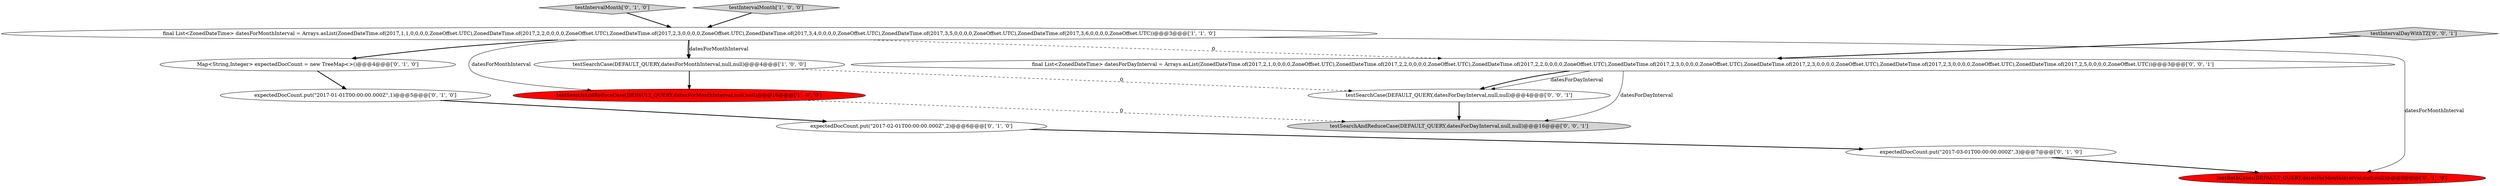 digraph {
7 [style = filled, label = "expectedDocCount.put(\"2017-01-01T00:00:00.000Z\",1)@@@5@@@['0', '1', '0']", fillcolor = white, shape = ellipse image = "AAA0AAABBB2BBB"];
6 [style = filled, label = "expectedDocCount.put(\"2017-02-01T00:00:00.000Z\",2)@@@6@@@['0', '1', '0']", fillcolor = white, shape = ellipse image = "AAA0AAABBB2BBB"];
10 [style = filled, label = "final List<ZonedDateTime> datesForDayInterval = Arrays.asList(ZonedDateTime.of(2017,2,1,0,0,0,0,ZoneOffset.UTC),ZonedDateTime.of(2017,2,2,0,0,0,0,ZoneOffset.UTC),ZonedDateTime.of(2017,2,2,0,0,0,0,ZoneOffset.UTC),ZonedDateTime.of(2017,2,3,0,0,0,0,ZoneOffset.UTC),ZonedDateTime.of(2017,2,3,0,0,0,0,ZoneOffset.UTC),ZonedDateTime.of(2017,2,3,0,0,0,0,ZoneOffset.UTC),ZonedDateTime.of(2017,2,5,0,0,0,0,ZoneOffset.UTC))@@@3@@@['0', '0', '1']", fillcolor = white, shape = ellipse image = "AAA0AAABBB3BBB"];
3 [style = filled, label = "testSearchAndReduceCase(DEFAULT_QUERY,datesForMonthInterval,null,null)@@@16@@@['1', '0', '0']", fillcolor = red, shape = ellipse image = "AAA1AAABBB1BBB"];
5 [style = filled, label = "testIntervalMonth['0', '1', '0']", fillcolor = lightgray, shape = diamond image = "AAA0AAABBB2BBB"];
8 [style = filled, label = "expectedDocCount.put(\"2017-03-01T00:00:00.000Z\",3)@@@7@@@['0', '1', '0']", fillcolor = white, shape = ellipse image = "AAA0AAABBB2BBB"];
11 [style = filled, label = "testSearchCase(DEFAULT_QUERY,datesForDayInterval,null,null)@@@4@@@['0', '0', '1']", fillcolor = white, shape = ellipse image = "AAA0AAABBB3BBB"];
2 [style = filled, label = "testSearchCase(DEFAULT_QUERY,datesForMonthInterval,null,null)@@@4@@@['1', '0', '0']", fillcolor = white, shape = ellipse image = "AAA0AAABBB1BBB"];
12 [style = filled, label = "testSearchAndReduceCase(DEFAULT_QUERY,datesForDayInterval,null,null)@@@16@@@['0', '0', '1']", fillcolor = lightgray, shape = ellipse image = "AAA0AAABBB3BBB"];
0 [style = filled, label = "testIntervalMonth['1', '0', '0']", fillcolor = lightgray, shape = diamond image = "AAA0AAABBB1BBB"];
13 [style = filled, label = "testIntervalDayWithTZ['0', '0', '1']", fillcolor = lightgray, shape = diamond image = "AAA0AAABBB3BBB"];
4 [style = filled, label = "testBothCases(DEFAULT_QUERY,datesForMonthInterval,null,null)@@@8@@@['0', '1', '0']", fillcolor = red, shape = ellipse image = "AAA1AAABBB2BBB"];
9 [style = filled, label = "Map<String,Integer> expectedDocCount = new TreeMap<>()@@@4@@@['0', '1', '0']", fillcolor = white, shape = ellipse image = "AAA0AAABBB2BBB"];
1 [style = filled, label = "final List<ZonedDateTime> datesForMonthInterval = Arrays.asList(ZonedDateTime.of(2017,1,1,0,0,0,0,ZoneOffset.UTC),ZonedDateTime.of(2017,2,2,0,0,0,0,ZoneOffset.UTC),ZonedDateTime.of(2017,2,3,0,0,0,0,ZoneOffset.UTC),ZonedDateTime.of(2017,3,4,0,0,0,0,ZoneOffset.UTC),ZonedDateTime.of(2017,3,5,0,0,0,0,ZoneOffset.UTC),ZonedDateTime.of(2017,3,6,0,0,0,0,ZoneOffset.UTC))@@@3@@@['1', '1', '0']", fillcolor = white, shape = ellipse image = "AAA0AAABBB1BBB"];
6->8 [style = bold, label=""];
13->10 [style = bold, label=""];
2->11 [style = dashed, label="0"];
5->1 [style = bold, label=""];
1->2 [style = solid, label="datesForMonthInterval"];
1->2 [style = bold, label=""];
7->6 [style = bold, label=""];
11->12 [style = bold, label=""];
8->4 [style = bold, label=""];
1->10 [style = dashed, label="0"];
3->12 [style = dashed, label="0"];
9->7 [style = bold, label=""];
1->3 [style = solid, label="datesForMonthInterval"];
10->11 [style = solid, label="datesForDayInterval"];
0->1 [style = bold, label=""];
1->4 [style = solid, label="datesForMonthInterval"];
10->12 [style = solid, label="datesForDayInterval"];
1->9 [style = bold, label=""];
2->3 [style = bold, label=""];
10->11 [style = bold, label=""];
}
